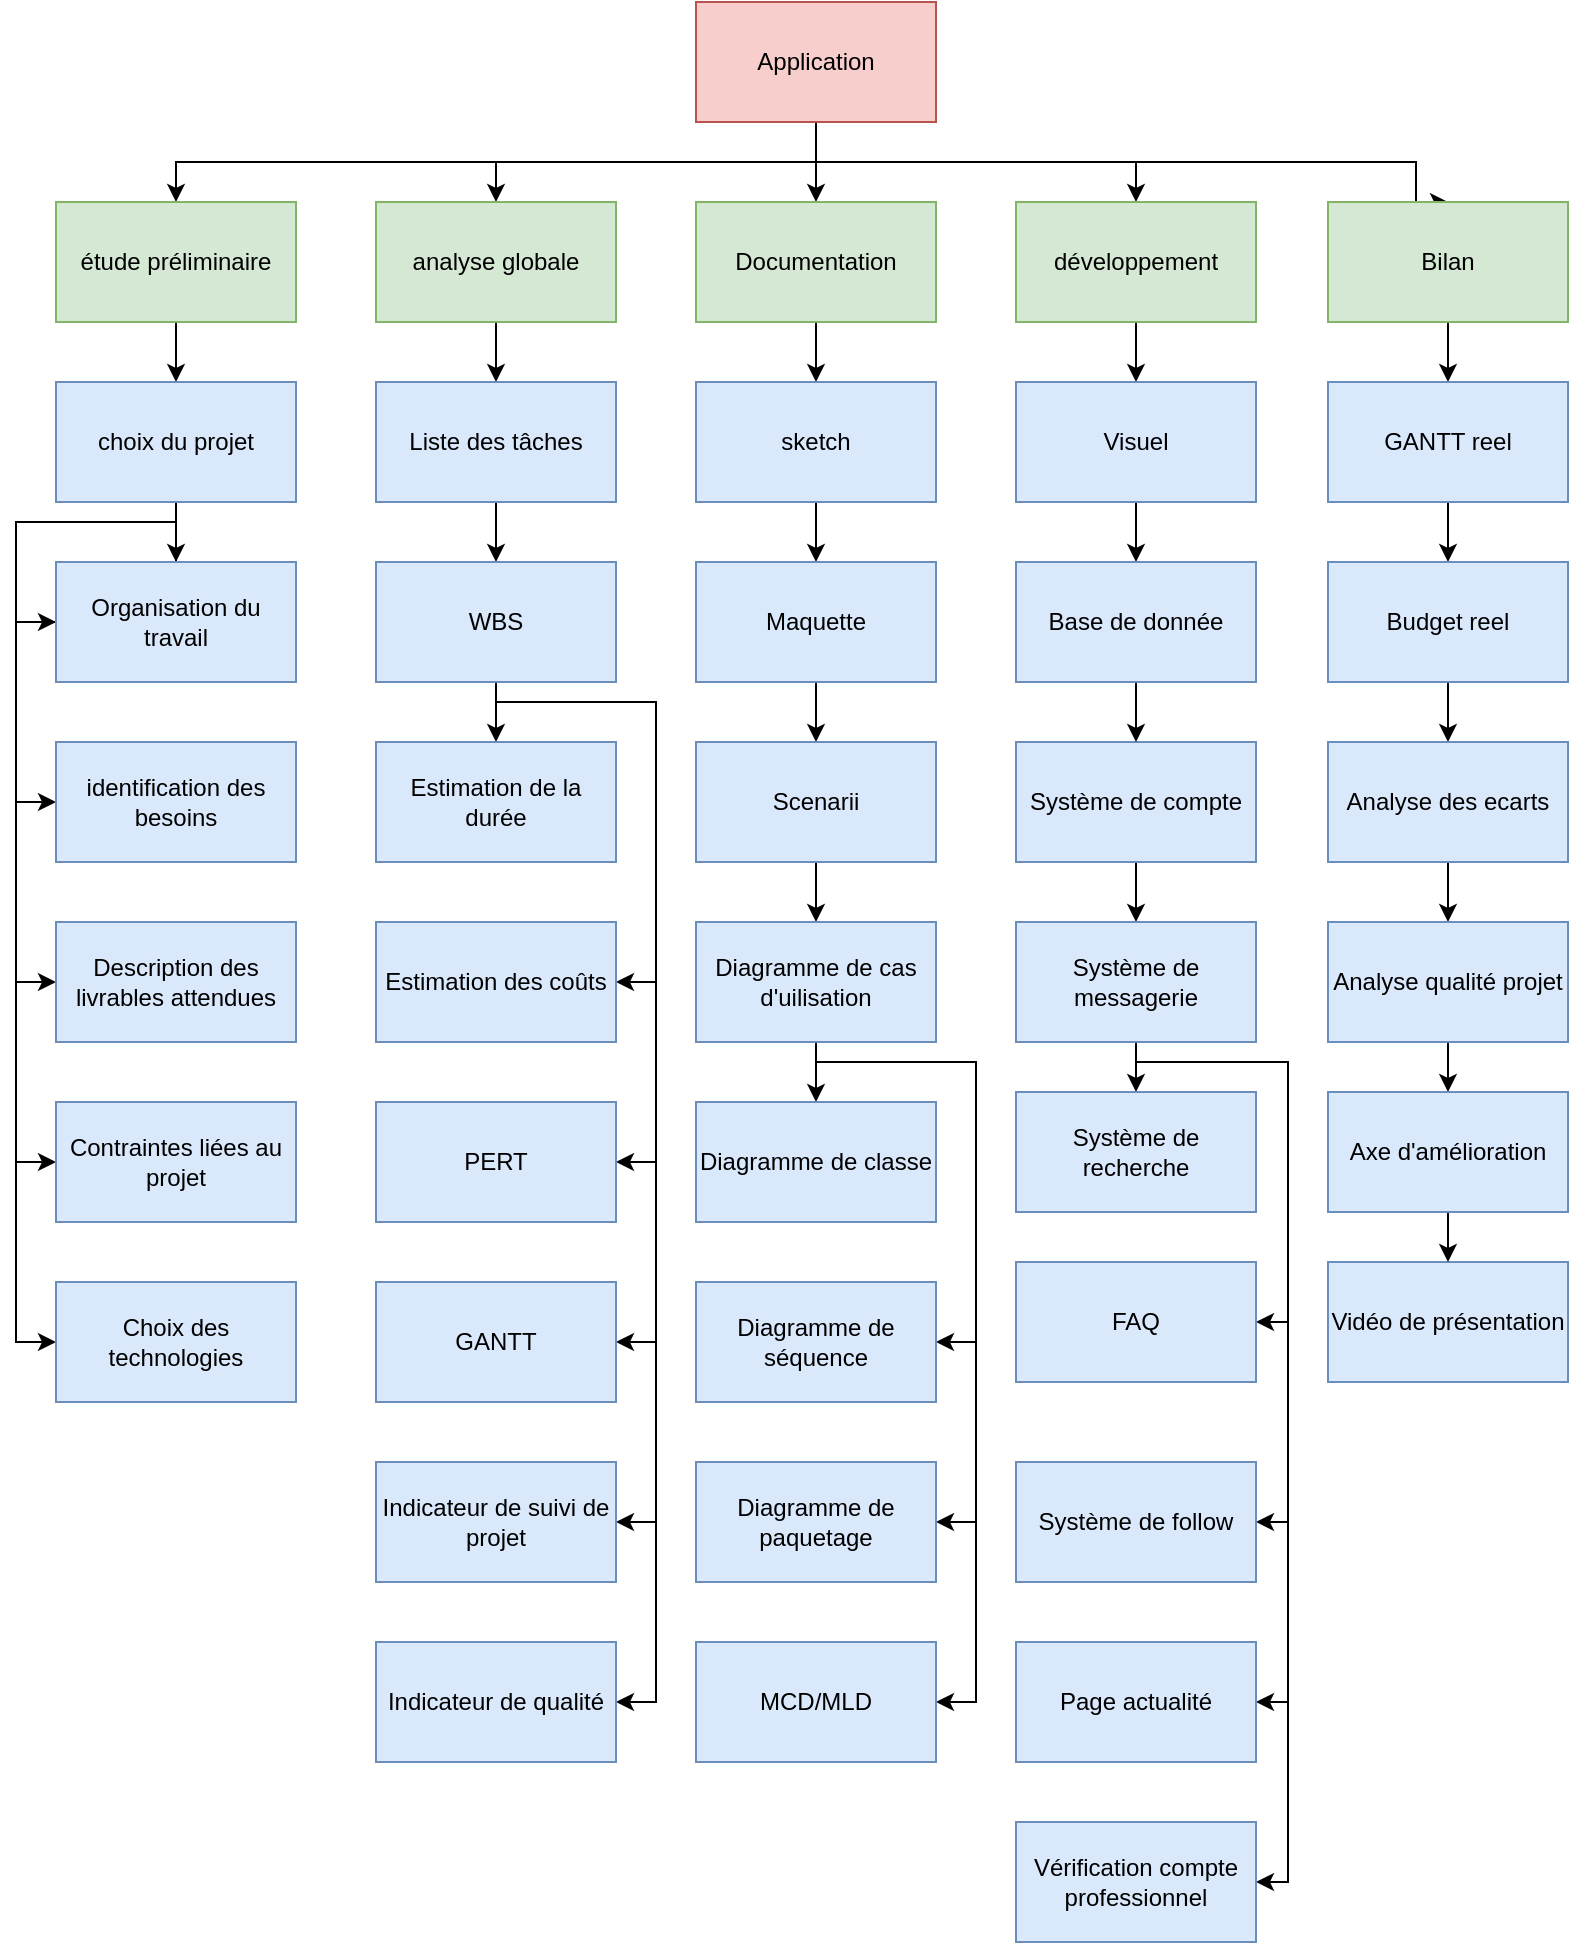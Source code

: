 <mxfile version="20.3.6" type="device"><diagram id="prtHgNgQTEPvFCAcTncT" name="Page-1"><mxGraphModel dx="1422" dy="913" grid="1" gridSize="10" guides="1" tooltips="1" connect="1" arrows="1" fold="1" page="1" pageScale="1" pageWidth="827" pageHeight="1169" math="0" shadow="0"><root><mxCell id="0"/><mxCell id="1" parent="0"/><mxCell id="YAZiDOS49muQzihpCVL7-6" style="edgeStyle=orthogonalEdgeStyle;rounded=0;orthogonalLoop=1;jettySize=auto;html=1;entryX=0.5;entryY=0;entryDx=0;entryDy=0;exitX=0.5;exitY=1;exitDx=0;exitDy=0;" edge="1" parent="1" source="YAZiDOS49muQzihpCVL7-3" target="YAZiDOS49muQzihpCVL7-4"><mxGeometry relative="1" as="geometry"/></mxCell><mxCell id="YAZiDOS49muQzihpCVL7-7" style="edgeStyle=orthogonalEdgeStyle;rounded=0;orthogonalLoop=1;jettySize=auto;html=1;entryX=0.5;entryY=0;entryDx=0;entryDy=0;" edge="1" parent="1" source="YAZiDOS49muQzihpCVL7-3" target="YAZiDOS49muQzihpCVL7-5"><mxGeometry relative="1" as="geometry"><Array as="points"><mxPoint x="434" y="120"/><mxPoint x="274" y="120"/></Array></mxGeometry></mxCell><mxCell id="YAZiDOS49muQzihpCVL7-9" style="edgeStyle=orthogonalEdgeStyle;rounded=0;orthogonalLoop=1;jettySize=auto;html=1;" edge="1" parent="1" source="YAZiDOS49muQzihpCVL7-3" target="YAZiDOS49muQzihpCVL7-8"><mxGeometry relative="1" as="geometry"/></mxCell><mxCell id="YAZiDOS49muQzihpCVL7-11" style="edgeStyle=orthogonalEdgeStyle;rounded=0;orthogonalLoop=1;jettySize=auto;html=1;entryX=0.5;entryY=0;entryDx=0;entryDy=0;" edge="1" parent="1" source="YAZiDOS49muQzihpCVL7-3" target="YAZiDOS49muQzihpCVL7-10"><mxGeometry relative="1" as="geometry"><Array as="points"><mxPoint x="434" y="120"/><mxPoint x="734" y="120"/></Array></mxGeometry></mxCell><mxCell id="YAZiDOS49muQzihpCVL7-63" style="edgeStyle=orthogonalEdgeStyle;rounded=0;orthogonalLoop=1;jettySize=auto;html=1;" edge="1" parent="1" target="YAZiDOS49muQzihpCVL7-62"><mxGeometry relative="1" as="geometry"><mxPoint x="394" y="120" as="sourcePoint"/><Array as="points"><mxPoint x="374" y="120"/><mxPoint x="594" y="120"/></Array></mxGeometry></mxCell><mxCell id="YAZiDOS49muQzihpCVL7-3" value="Application" style="rounded=0;whiteSpace=wrap;html=1;fillColor=#f8cecc;strokeColor=#b85450;" vertex="1" parent="1"><mxGeometry x="374" y="40" width="120" height="60" as="geometry"/></mxCell><mxCell id="YAZiDOS49muQzihpCVL7-13" value="" style="edgeStyle=orthogonalEdgeStyle;rounded=0;orthogonalLoop=1;jettySize=auto;html=1;" edge="1" parent="1" source="YAZiDOS49muQzihpCVL7-4" target="YAZiDOS49muQzihpCVL7-12"><mxGeometry relative="1" as="geometry"/></mxCell><mxCell id="YAZiDOS49muQzihpCVL7-4" value="étude préliminaire" style="rounded=0;whiteSpace=wrap;html=1;fillColor=#d5e8d4;strokeColor=#82b366;" vertex="1" parent="1"><mxGeometry x="54" y="140" width="120" height="60" as="geometry"/></mxCell><mxCell id="YAZiDOS49muQzihpCVL7-31" style="edgeStyle=orthogonalEdgeStyle;rounded=0;orthogonalLoop=1;jettySize=auto;html=1;" edge="1" parent="1" source="YAZiDOS49muQzihpCVL7-5" target="YAZiDOS49muQzihpCVL7-30"><mxGeometry relative="1" as="geometry"/></mxCell><mxCell id="YAZiDOS49muQzihpCVL7-5" value="analyse globale" style="rounded=0;whiteSpace=wrap;html=1;fillColor=#d5e8d4;strokeColor=#82b366;" vertex="1" parent="1"><mxGeometry x="214" y="140" width="120" height="60" as="geometry"/></mxCell><mxCell id="YAZiDOS49muQzihpCVL7-52" style="edgeStyle=orthogonalEdgeStyle;rounded=0;orthogonalLoop=1;jettySize=auto;html=1;" edge="1" parent="1" source="YAZiDOS49muQzihpCVL7-8" target="YAZiDOS49muQzihpCVL7-50"><mxGeometry relative="1" as="geometry"/></mxCell><mxCell id="YAZiDOS49muQzihpCVL7-8" value="Documentation" style="rounded=0;whiteSpace=wrap;html=1;fillColor=#d5e8d4;strokeColor=#82b366;" vertex="1" parent="1"><mxGeometry x="374" y="140" width="120" height="60" as="geometry"/></mxCell><mxCell id="YAZiDOS49muQzihpCVL7-93" style="edgeStyle=orthogonalEdgeStyle;rounded=0;orthogonalLoop=1;jettySize=auto;html=1;" edge="1" parent="1" source="YAZiDOS49muQzihpCVL7-10" target="YAZiDOS49muQzihpCVL7-92"><mxGeometry relative="1" as="geometry"/></mxCell><mxCell id="YAZiDOS49muQzihpCVL7-10" value="Bilan" style="rounded=0;whiteSpace=wrap;html=1;fillColor=#d5e8d4;strokeColor=#82b366;" vertex="1" parent="1"><mxGeometry x="690" y="140" width="120" height="60" as="geometry"/></mxCell><mxCell id="YAZiDOS49muQzihpCVL7-21" style="edgeStyle=orthogonalEdgeStyle;rounded=0;orthogonalLoop=1;jettySize=auto;html=1;" edge="1" parent="1" source="YAZiDOS49muQzihpCVL7-12" target="YAZiDOS49muQzihpCVL7-14"><mxGeometry relative="1" as="geometry"/></mxCell><mxCell id="YAZiDOS49muQzihpCVL7-22" style="edgeStyle=orthogonalEdgeStyle;rounded=0;orthogonalLoop=1;jettySize=auto;html=1;entryX=0;entryY=0.5;entryDx=0;entryDy=0;" edge="1" parent="1" source="YAZiDOS49muQzihpCVL7-12" target="YAZiDOS49muQzihpCVL7-14"><mxGeometry relative="1" as="geometry"><Array as="points"><mxPoint x="114" y="300"/><mxPoint x="34" y="300"/><mxPoint x="34" y="350"/></Array></mxGeometry></mxCell><mxCell id="YAZiDOS49muQzihpCVL7-23" style="edgeStyle=orthogonalEdgeStyle;rounded=0;orthogonalLoop=1;jettySize=auto;html=1;entryX=0;entryY=0.5;entryDx=0;entryDy=0;" edge="1" parent="1" source="YAZiDOS49muQzihpCVL7-12" target="YAZiDOS49muQzihpCVL7-15"><mxGeometry relative="1" as="geometry"/></mxCell><mxCell id="YAZiDOS49muQzihpCVL7-24" style="edgeStyle=orthogonalEdgeStyle;rounded=0;orthogonalLoop=1;jettySize=auto;html=1;entryX=0;entryY=0.5;entryDx=0;entryDy=0;" edge="1" parent="1" source="YAZiDOS49muQzihpCVL7-12" target="YAZiDOS49muQzihpCVL7-18"><mxGeometry relative="1" as="geometry"><Array as="points"><mxPoint x="114" y="300"/><mxPoint x="34" y="300"/><mxPoint x="34" y="530"/></Array></mxGeometry></mxCell><mxCell id="YAZiDOS49muQzihpCVL7-25" style="edgeStyle=orthogonalEdgeStyle;rounded=0;orthogonalLoop=1;jettySize=auto;html=1;entryX=0;entryY=0.5;entryDx=0;entryDy=0;" edge="1" parent="1" source="YAZiDOS49muQzihpCVL7-12" target="YAZiDOS49muQzihpCVL7-20"><mxGeometry relative="1" as="geometry"><Array as="points"><mxPoint x="114" y="300"/><mxPoint x="34" y="300"/><mxPoint x="34" y="620"/></Array></mxGeometry></mxCell><mxCell id="YAZiDOS49muQzihpCVL7-27" style="edgeStyle=orthogonalEdgeStyle;rounded=0;orthogonalLoop=1;jettySize=auto;html=1;entryX=0;entryY=0.5;entryDx=0;entryDy=0;" edge="1" parent="1" source="YAZiDOS49muQzihpCVL7-12" target="YAZiDOS49muQzihpCVL7-26"><mxGeometry relative="1" as="geometry"><Array as="points"><mxPoint x="114" y="300"/><mxPoint x="34" y="300"/><mxPoint x="34" y="710"/></Array></mxGeometry></mxCell><mxCell id="YAZiDOS49muQzihpCVL7-12" value="choix du projet" style="rounded=0;whiteSpace=wrap;html=1;fillColor=#dae8fc;strokeColor=#6c8ebf;" vertex="1" parent="1"><mxGeometry x="54" y="230" width="120" height="60" as="geometry"/></mxCell><mxCell id="YAZiDOS49muQzihpCVL7-14" value="Organisation du travail" style="rounded=0;whiteSpace=wrap;html=1;fillColor=#dae8fc;strokeColor=#6c8ebf;" vertex="1" parent="1"><mxGeometry x="54" y="320" width="120" height="60" as="geometry"/></mxCell><mxCell id="YAZiDOS49muQzihpCVL7-15" value="identification des besoins" style="rounded=0;whiteSpace=wrap;html=1;fillColor=#dae8fc;strokeColor=#6c8ebf;" vertex="1" parent="1"><mxGeometry x="54" y="410" width="120" height="60" as="geometry"/></mxCell><mxCell id="YAZiDOS49muQzihpCVL7-18" value="Description des livrables attendues" style="rounded=0;whiteSpace=wrap;html=1;fillColor=#dae8fc;strokeColor=#6c8ebf;" vertex="1" parent="1"><mxGeometry x="54" y="500" width="120" height="60" as="geometry"/></mxCell><mxCell id="YAZiDOS49muQzihpCVL7-20" value="Contraintes liées au projet" style="rounded=0;whiteSpace=wrap;html=1;fillColor=#dae8fc;strokeColor=#6c8ebf;" vertex="1" parent="1"><mxGeometry x="54" y="590" width="120" height="60" as="geometry"/></mxCell><mxCell id="YAZiDOS49muQzihpCVL7-26" value="Choix des technologies" style="rounded=0;whiteSpace=wrap;html=1;fillColor=#dae8fc;strokeColor=#6c8ebf;" vertex="1" parent="1"><mxGeometry x="54" y="680" width="120" height="60" as="geometry"/></mxCell><mxCell id="YAZiDOS49muQzihpCVL7-34" style="edgeStyle=orthogonalEdgeStyle;rounded=0;orthogonalLoop=1;jettySize=auto;html=1;" edge="1" parent="1" source="YAZiDOS49muQzihpCVL7-30" target="YAZiDOS49muQzihpCVL7-33"><mxGeometry relative="1" as="geometry"/></mxCell><mxCell id="YAZiDOS49muQzihpCVL7-30" value="Liste des tâches" style="rounded=0;whiteSpace=wrap;html=1;fillColor=#dae8fc;strokeColor=#6c8ebf;" vertex="1" parent="1"><mxGeometry x="214" y="230" width="120" height="60" as="geometry"/></mxCell><mxCell id="YAZiDOS49muQzihpCVL7-36" style="edgeStyle=orthogonalEdgeStyle;rounded=0;orthogonalLoop=1;jettySize=auto;html=1;" edge="1" parent="1" source="YAZiDOS49muQzihpCVL7-33" target="YAZiDOS49muQzihpCVL7-35"><mxGeometry relative="1" as="geometry"/></mxCell><mxCell id="YAZiDOS49muQzihpCVL7-40" style="edgeStyle=orthogonalEdgeStyle;rounded=0;orthogonalLoop=1;jettySize=auto;html=1;entryX=1;entryY=0.5;entryDx=0;entryDy=0;" edge="1" parent="1" source="YAZiDOS49muQzihpCVL7-33" target="YAZiDOS49muQzihpCVL7-37"><mxGeometry relative="1" as="geometry"><Array as="points"><mxPoint x="274" y="390"/><mxPoint x="354" y="390"/><mxPoint x="354" y="530"/></Array></mxGeometry></mxCell><mxCell id="YAZiDOS49muQzihpCVL7-42" style="edgeStyle=orthogonalEdgeStyle;rounded=0;orthogonalLoop=1;jettySize=auto;html=1;entryX=1;entryY=0.5;entryDx=0;entryDy=0;" edge="1" parent="1" source="YAZiDOS49muQzihpCVL7-33" target="YAZiDOS49muQzihpCVL7-41"><mxGeometry relative="1" as="geometry"><Array as="points"><mxPoint x="274" y="390"/><mxPoint x="354" y="390"/><mxPoint x="354" y="620"/></Array></mxGeometry></mxCell><mxCell id="YAZiDOS49muQzihpCVL7-44" style="edgeStyle=orthogonalEdgeStyle;rounded=0;orthogonalLoop=1;jettySize=auto;html=1;entryX=1;entryY=0.5;entryDx=0;entryDy=0;" edge="1" parent="1" source="YAZiDOS49muQzihpCVL7-33" target="YAZiDOS49muQzihpCVL7-43"><mxGeometry relative="1" as="geometry"><Array as="points"><mxPoint x="274" y="390"/><mxPoint x="354" y="390"/><mxPoint x="354" y="710"/></Array></mxGeometry></mxCell><mxCell id="YAZiDOS49muQzihpCVL7-47" style="edgeStyle=orthogonalEdgeStyle;rounded=0;orthogonalLoop=1;jettySize=auto;html=1;entryX=1;entryY=0.5;entryDx=0;entryDy=0;" edge="1" parent="1" source="YAZiDOS49muQzihpCVL7-33" target="YAZiDOS49muQzihpCVL7-46"><mxGeometry relative="1" as="geometry"><Array as="points"><mxPoint x="274" y="390"/><mxPoint x="354" y="390"/><mxPoint x="354" y="800"/></Array></mxGeometry></mxCell><mxCell id="YAZiDOS49muQzihpCVL7-49" style="edgeStyle=orthogonalEdgeStyle;rounded=0;orthogonalLoop=1;jettySize=auto;html=1;entryX=1;entryY=0.5;entryDx=0;entryDy=0;" edge="1" parent="1" source="YAZiDOS49muQzihpCVL7-33" target="YAZiDOS49muQzihpCVL7-48"><mxGeometry relative="1" as="geometry"><Array as="points"><mxPoint x="274" y="390"/><mxPoint x="354" y="390"/><mxPoint x="354" y="890"/></Array></mxGeometry></mxCell><mxCell id="YAZiDOS49muQzihpCVL7-33" value="WBS" style="rounded=0;whiteSpace=wrap;html=1;fillColor=#dae8fc;strokeColor=#6c8ebf;" vertex="1" parent="1"><mxGeometry x="214" y="320" width="120" height="60" as="geometry"/></mxCell><mxCell id="YAZiDOS49muQzihpCVL7-35" value="Estimation de la durée" style="rounded=0;whiteSpace=wrap;html=1;fillColor=#dae8fc;strokeColor=#6c8ebf;" vertex="1" parent="1"><mxGeometry x="214" y="410" width="120" height="60" as="geometry"/></mxCell><mxCell id="YAZiDOS49muQzihpCVL7-37" value="Estimation des coûts" style="rounded=0;whiteSpace=wrap;html=1;fillColor=#dae8fc;strokeColor=#6c8ebf;" vertex="1" parent="1"><mxGeometry x="214" y="500" width="120" height="60" as="geometry"/></mxCell><mxCell id="YAZiDOS49muQzihpCVL7-41" value="PERT" style="rounded=0;whiteSpace=wrap;html=1;fillColor=#dae8fc;strokeColor=#6c8ebf;" vertex="1" parent="1"><mxGeometry x="214" y="590" width="120" height="60" as="geometry"/></mxCell><mxCell id="YAZiDOS49muQzihpCVL7-43" value="GANTT" style="rounded=0;whiteSpace=wrap;html=1;fillColor=#dae8fc;strokeColor=#6c8ebf;" vertex="1" parent="1"><mxGeometry x="214" y="680" width="120" height="60" as="geometry"/></mxCell><mxCell id="YAZiDOS49muQzihpCVL7-46" value="Indicateur de suivi de projet" style="rounded=0;whiteSpace=wrap;html=1;fillColor=#dae8fc;strokeColor=#6c8ebf;" vertex="1" parent="1"><mxGeometry x="214" y="770" width="120" height="60" as="geometry"/></mxCell><mxCell id="YAZiDOS49muQzihpCVL7-48" value="Indicateur de qualité" style="rounded=0;whiteSpace=wrap;html=1;fillColor=#dae8fc;strokeColor=#6c8ebf;" vertex="1" parent="1"><mxGeometry x="214" y="860" width="120" height="60" as="geometry"/></mxCell><mxCell id="YAZiDOS49muQzihpCVL7-53" style="edgeStyle=orthogonalEdgeStyle;rounded=0;orthogonalLoop=1;jettySize=auto;html=1;" edge="1" parent="1" source="YAZiDOS49muQzihpCVL7-50" target="YAZiDOS49muQzihpCVL7-51"><mxGeometry relative="1" as="geometry"/></mxCell><mxCell id="YAZiDOS49muQzihpCVL7-50" value="sketch" style="rounded=0;whiteSpace=wrap;html=1;fillColor=#dae8fc;strokeColor=#6c8ebf;" vertex="1" parent="1"><mxGeometry x="374" y="230" width="120" height="60" as="geometry"/></mxCell><mxCell id="YAZiDOS49muQzihpCVL7-56" value="" style="edgeStyle=orthogonalEdgeStyle;rounded=0;orthogonalLoop=1;jettySize=auto;html=1;" edge="1" parent="1" source="YAZiDOS49muQzihpCVL7-51" target="YAZiDOS49muQzihpCVL7-55"><mxGeometry relative="1" as="geometry"/></mxCell><mxCell id="YAZiDOS49muQzihpCVL7-51" value="Maquette" style="rounded=0;whiteSpace=wrap;html=1;fillColor=#dae8fc;strokeColor=#6c8ebf;" vertex="1" parent="1"><mxGeometry x="374" y="320" width="120" height="60" as="geometry"/></mxCell><mxCell id="YAZiDOS49muQzihpCVL7-58" style="edgeStyle=orthogonalEdgeStyle;rounded=0;orthogonalLoop=1;jettySize=auto;html=1;" edge="1" parent="1" source="YAZiDOS49muQzihpCVL7-55" target="YAZiDOS49muQzihpCVL7-57"><mxGeometry relative="1" as="geometry"/></mxCell><mxCell id="YAZiDOS49muQzihpCVL7-55" value="Scenarii" style="rounded=0;whiteSpace=wrap;html=1;fillColor=#dae8fc;strokeColor=#6c8ebf;" vertex="1" parent="1"><mxGeometry x="374" y="410" width="120" height="60" as="geometry"/></mxCell><mxCell id="YAZiDOS49muQzihpCVL7-60" style="edgeStyle=orthogonalEdgeStyle;rounded=0;orthogonalLoop=1;jettySize=auto;html=1;" edge="1" parent="1" source="YAZiDOS49muQzihpCVL7-57" target="YAZiDOS49muQzihpCVL7-59"><mxGeometry relative="1" as="geometry"/></mxCell><mxCell id="YAZiDOS49muQzihpCVL7-107" style="edgeStyle=orthogonalEdgeStyle;rounded=0;orthogonalLoop=1;jettySize=auto;html=1;entryX=1;entryY=0.5;entryDx=0;entryDy=0;" edge="1" parent="1" source="YAZiDOS49muQzihpCVL7-57" target="YAZiDOS49muQzihpCVL7-61"><mxGeometry relative="1" as="geometry"><Array as="points"><mxPoint x="434" y="570"/><mxPoint x="514" y="570"/><mxPoint x="514" y="710"/></Array></mxGeometry></mxCell><mxCell id="YAZiDOS49muQzihpCVL7-108" style="edgeStyle=orthogonalEdgeStyle;rounded=0;orthogonalLoop=1;jettySize=auto;html=1;entryX=1;entryY=0.5;entryDx=0;entryDy=0;" edge="1" parent="1" source="YAZiDOS49muQzihpCVL7-57" target="YAZiDOS49muQzihpCVL7-66"><mxGeometry relative="1" as="geometry"><Array as="points"><mxPoint x="434" y="570"/><mxPoint x="514" y="570"/><mxPoint x="514" y="800"/></Array></mxGeometry></mxCell><mxCell id="YAZiDOS49muQzihpCVL7-109" style="edgeStyle=orthogonalEdgeStyle;rounded=0;orthogonalLoop=1;jettySize=auto;html=1;entryX=1;entryY=0.5;entryDx=0;entryDy=0;" edge="1" parent="1" source="YAZiDOS49muQzihpCVL7-57" target="YAZiDOS49muQzihpCVL7-75"><mxGeometry relative="1" as="geometry"><Array as="points"><mxPoint x="434" y="570"/><mxPoint x="514" y="570"/><mxPoint x="514" y="890"/></Array></mxGeometry></mxCell><mxCell id="YAZiDOS49muQzihpCVL7-57" value="Diagramme de cas d'uilisation" style="rounded=0;whiteSpace=wrap;html=1;fillColor=#dae8fc;strokeColor=#6c8ebf;" vertex="1" parent="1"><mxGeometry x="374" y="500" width="120" height="60" as="geometry"/></mxCell><mxCell id="YAZiDOS49muQzihpCVL7-59" value="Diagramme de classe" style="rounded=0;whiteSpace=wrap;html=1;fillColor=#dae8fc;strokeColor=#6c8ebf;" vertex="1" parent="1"><mxGeometry x="374" y="590" width="120" height="60" as="geometry"/></mxCell><mxCell id="YAZiDOS49muQzihpCVL7-61" value="Diagramme de séquence" style="rounded=0;whiteSpace=wrap;html=1;fillColor=#dae8fc;strokeColor=#6c8ebf;" vertex="1" parent="1"><mxGeometry x="374" y="680" width="120" height="60" as="geometry"/></mxCell><mxCell id="YAZiDOS49muQzihpCVL7-78" style="edgeStyle=orthogonalEdgeStyle;rounded=0;orthogonalLoop=1;jettySize=auto;html=1;entryX=0.5;entryY=0;entryDx=0;entryDy=0;" edge="1" parent="1" source="YAZiDOS49muQzihpCVL7-62" target="YAZiDOS49muQzihpCVL7-73"><mxGeometry relative="1" as="geometry"/></mxCell><mxCell id="YAZiDOS49muQzihpCVL7-62" value="développement" style="rounded=0;whiteSpace=wrap;html=1;fillColor=#d5e8d4;strokeColor=#82b366;" vertex="1" parent="1"><mxGeometry x="534" y="140" width="120" height="60" as="geometry"/></mxCell><mxCell id="YAZiDOS49muQzihpCVL7-85" style="edgeStyle=orthogonalEdgeStyle;rounded=0;orthogonalLoop=1;jettySize=auto;html=1;" edge="1" parent="1" source="YAZiDOS49muQzihpCVL7-64" target="YAZiDOS49muQzihpCVL7-72"><mxGeometry relative="1" as="geometry"/></mxCell><mxCell id="YAZiDOS49muQzihpCVL7-64" value="Système de compte" style="rounded=0;whiteSpace=wrap;html=1;fillColor=#dae8fc;strokeColor=#6c8ebf;" vertex="1" parent="1"><mxGeometry x="534" y="410" width="120" height="60" as="geometry"/></mxCell><mxCell id="YAZiDOS49muQzihpCVL7-66" value="Diagramme de paquetage" style="rounded=0;whiteSpace=wrap;html=1;fillColor=#dae8fc;strokeColor=#6c8ebf;" vertex="1" parent="1"><mxGeometry x="374" y="770" width="120" height="60" as="geometry"/></mxCell><mxCell id="YAZiDOS49muQzihpCVL7-87" style="edgeStyle=orthogonalEdgeStyle;rounded=0;orthogonalLoop=1;jettySize=auto;html=1;" edge="1" parent="1" source="YAZiDOS49muQzihpCVL7-72" target="YAZiDOS49muQzihpCVL7-74"><mxGeometry relative="1" as="geometry"/></mxCell><mxCell id="YAZiDOS49muQzihpCVL7-89" style="edgeStyle=orthogonalEdgeStyle;rounded=0;orthogonalLoop=1;jettySize=auto;html=1;entryX=1;entryY=0.5;entryDx=0;entryDy=0;" edge="1" parent="1" source="YAZiDOS49muQzihpCVL7-72" target="YAZiDOS49muQzihpCVL7-82"><mxGeometry relative="1" as="geometry"><Array as="points"><mxPoint x="594" y="570"/><mxPoint x="670" y="570"/><mxPoint x="670" y="800"/></Array></mxGeometry></mxCell><mxCell id="YAZiDOS49muQzihpCVL7-90" style="edgeStyle=orthogonalEdgeStyle;rounded=0;orthogonalLoop=1;jettySize=auto;html=1;entryX=1;entryY=0.5;entryDx=0;entryDy=0;" edge="1" parent="1" source="YAZiDOS49muQzihpCVL7-72" target="YAZiDOS49muQzihpCVL7-83"><mxGeometry relative="1" as="geometry"><Array as="points"><mxPoint x="594" y="570"/><mxPoint x="670" y="570"/><mxPoint x="670" y="890"/></Array></mxGeometry></mxCell><mxCell id="YAZiDOS49muQzihpCVL7-91" style="edgeStyle=orthogonalEdgeStyle;rounded=0;orthogonalLoop=1;jettySize=auto;html=1;entryX=1;entryY=0.5;entryDx=0;entryDy=0;" edge="1" parent="1" source="YAZiDOS49muQzihpCVL7-72" target="YAZiDOS49muQzihpCVL7-84"><mxGeometry relative="1" as="geometry"><Array as="points"><mxPoint x="594" y="570"/><mxPoint x="670" y="570"/><mxPoint x="670" y="980"/></Array></mxGeometry></mxCell><mxCell id="YAZiDOS49muQzihpCVL7-105" style="edgeStyle=orthogonalEdgeStyle;rounded=0;orthogonalLoop=1;jettySize=auto;html=1;entryX=1;entryY=0.5;entryDx=0;entryDy=0;" edge="1" parent="1" source="YAZiDOS49muQzihpCVL7-72" target="YAZiDOS49muQzihpCVL7-81"><mxGeometry relative="1" as="geometry"><Array as="points"><mxPoint x="594" y="570"/><mxPoint x="670" y="570"/><mxPoint x="670" y="700"/></Array></mxGeometry></mxCell><mxCell id="YAZiDOS49muQzihpCVL7-72" value="Système de messagerie" style="rounded=0;whiteSpace=wrap;html=1;fillColor=#dae8fc;strokeColor=#6c8ebf;" vertex="1" parent="1"><mxGeometry x="534" y="500" width="120" height="60" as="geometry"/></mxCell><mxCell id="YAZiDOS49muQzihpCVL7-79" style="edgeStyle=orthogonalEdgeStyle;rounded=0;orthogonalLoop=1;jettySize=auto;html=1;" edge="1" parent="1" source="YAZiDOS49muQzihpCVL7-73" target="YAZiDOS49muQzihpCVL7-77"><mxGeometry relative="1" as="geometry"/></mxCell><mxCell id="YAZiDOS49muQzihpCVL7-73" value="Visuel" style="rounded=0;whiteSpace=wrap;html=1;fillColor=#dae8fc;strokeColor=#6c8ebf;" vertex="1" parent="1"><mxGeometry x="534" y="230" width="120" height="60" as="geometry"/></mxCell><mxCell id="YAZiDOS49muQzihpCVL7-74" value="Système de recherche" style="rounded=0;whiteSpace=wrap;html=1;fillColor=#dae8fc;strokeColor=#6c8ebf;" vertex="1" parent="1"><mxGeometry x="534" y="585" width="120" height="60" as="geometry"/></mxCell><mxCell id="YAZiDOS49muQzihpCVL7-75" value="MCD/MLD" style="rounded=0;whiteSpace=wrap;html=1;fillColor=#dae8fc;strokeColor=#6c8ebf;" vertex="1" parent="1"><mxGeometry x="374" y="860" width="120" height="60" as="geometry"/></mxCell><mxCell id="YAZiDOS49muQzihpCVL7-80" style="edgeStyle=orthogonalEdgeStyle;rounded=0;orthogonalLoop=1;jettySize=auto;html=1;" edge="1" parent="1" source="YAZiDOS49muQzihpCVL7-77" target="YAZiDOS49muQzihpCVL7-64"><mxGeometry relative="1" as="geometry"/></mxCell><mxCell id="YAZiDOS49muQzihpCVL7-77" value="Base de donnée" style="rounded=0;whiteSpace=wrap;html=1;fillColor=#dae8fc;strokeColor=#6c8ebf;" vertex="1" parent="1"><mxGeometry x="534" y="320" width="120" height="60" as="geometry"/></mxCell><mxCell id="YAZiDOS49muQzihpCVL7-81" value="FAQ" style="rounded=0;whiteSpace=wrap;html=1;fillColor=#dae8fc;strokeColor=#6c8ebf;" vertex="1" parent="1"><mxGeometry x="534" y="670" width="120" height="60" as="geometry"/></mxCell><mxCell id="YAZiDOS49muQzihpCVL7-82" value="Système de follow" style="rounded=0;whiteSpace=wrap;html=1;fillColor=#dae8fc;strokeColor=#6c8ebf;" vertex="1" parent="1"><mxGeometry x="534" y="770" width="120" height="60" as="geometry"/></mxCell><mxCell id="YAZiDOS49muQzihpCVL7-83" value="Page actualité" style="rounded=0;whiteSpace=wrap;html=1;fillColor=#dae8fc;strokeColor=#6c8ebf;" vertex="1" parent="1"><mxGeometry x="534" y="860" width="120" height="60" as="geometry"/></mxCell><mxCell id="YAZiDOS49muQzihpCVL7-84" value="Vérification compte professionnel" style="rounded=0;whiteSpace=wrap;html=1;fillColor=#dae8fc;strokeColor=#6c8ebf;" vertex="1" parent="1"><mxGeometry x="534" y="950" width="120" height="60" as="geometry"/></mxCell><mxCell id="YAZiDOS49muQzihpCVL7-95" style="edgeStyle=orthogonalEdgeStyle;rounded=0;orthogonalLoop=1;jettySize=auto;html=1;" edge="1" parent="1" source="YAZiDOS49muQzihpCVL7-92" target="YAZiDOS49muQzihpCVL7-94"><mxGeometry relative="1" as="geometry"/></mxCell><mxCell id="YAZiDOS49muQzihpCVL7-92" value="GANTT reel" style="rounded=0;whiteSpace=wrap;html=1;fillColor=#dae8fc;strokeColor=#6c8ebf;" vertex="1" parent="1"><mxGeometry x="690" y="230" width="120" height="60" as="geometry"/></mxCell><mxCell id="YAZiDOS49muQzihpCVL7-97" style="edgeStyle=orthogonalEdgeStyle;rounded=0;orthogonalLoop=1;jettySize=auto;html=1;" edge="1" parent="1" source="YAZiDOS49muQzihpCVL7-94" target="YAZiDOS49muQzihpCVL7-96"><mxGeometry relative="1" as="geometry"/></mxCell><mxCell id="YAZiDOS49muQzihpCVL7-94" value="Budget reel" style="rounded=0;whiteSpace=wrap;html=1;fillColor=#dae8fc;strokeColor=#6c8ebf;" vertex="1" parent="1"><mxGeometry x="690" y="320" width="120" height="60" as="geometry"/></mxCell><mxCell id="YAZiDOS49muQzihpCVL7-99" style="edgeStyle=orthogonalEdgeStyle;rounded=0;orthogonalLoop=1;jettySize=auto;html=1;" edge="1" parent="1" source="YAZiDOS49muQzihpCVL7-96" target="YAZiDOS49muQzihpCVL7-98"><mxGeometry relative="1" as="geometry"/></mxCell><mxCell id="YAZiDOS49muQzihpCVL7-96" value="Analyse des ecarts" style="rounded=0;whiteSpace=wrap;html=1;fillColor=#dae8fc;strokeColor=#6c8ebf;" vertex="1" parent="1"><mxGeometry x="690" y="410" width="120" height="60" as="geometry"/></mxCell><mxCell id="YAZiDOS49muQzihpCVL7-103" style="edgeStyle=orthogonalEdgeStyle;rounded=0;orthogonalLoop=1;jettySize=auto;html=1;" edge="1" parent="1" source="YAZiDOS49muQzihpCVL7-98" target="YAZiDOS49muQzihpCVL7-102"><mxGeometry relative="1" as="geometry"/></mxCell><mxCell id="YAZiDOS49muQzihpCVL7-98" value="Analyse qualité projet" style="rounded=0;whiteSpace=wrap;html=1;fillColor=#dae8fc;strokeColor=#6c8ebf;" vertex="1" parent="1"><mxGeometry x="690" y="500" width="120" height="60" as="geometry"/></mxCell><mxCell id="YAZiDOS49muQzihpCVL7-100" value="Vidéo de présentation" style="rounded=0;whiteSpace=wrap;html=1;fillColor=#dae8fc;strokeColor=#6c8ebf;" vertex="1" parent="1"><mxGeometry x="690" y="670" width="120" height="60" as="geometry"/></mxCell><mxCell id="YAZiDOS49muQzihpCVL7-104" style="edgeStyle=orthogonalEdgeStyle;rounded=0;orthogonalLoop=1;jettySize=auto;html=1;" edge="1" parent="1" source="YAZiDOS49muQzihpCVL7-102" target="YAZiDOS49muQzihpCVL7-100"><mxGeometry relative="1" as="geometry"/></mxCell><mxCell id="YAZiDOS49muQzihpCVL7-102" value="Axe d'amélioration" style="rounded=0;whiteSpace=wrap;html=1;fillColor=#dae8fc;strokeColor=#6c8ebf;" vertex="1" parent="1"><mxGeometry x="690" y="585" width="120" height="60" as="geometry"/></mxCell></root></mxGraphModel></diagram></mxfile>